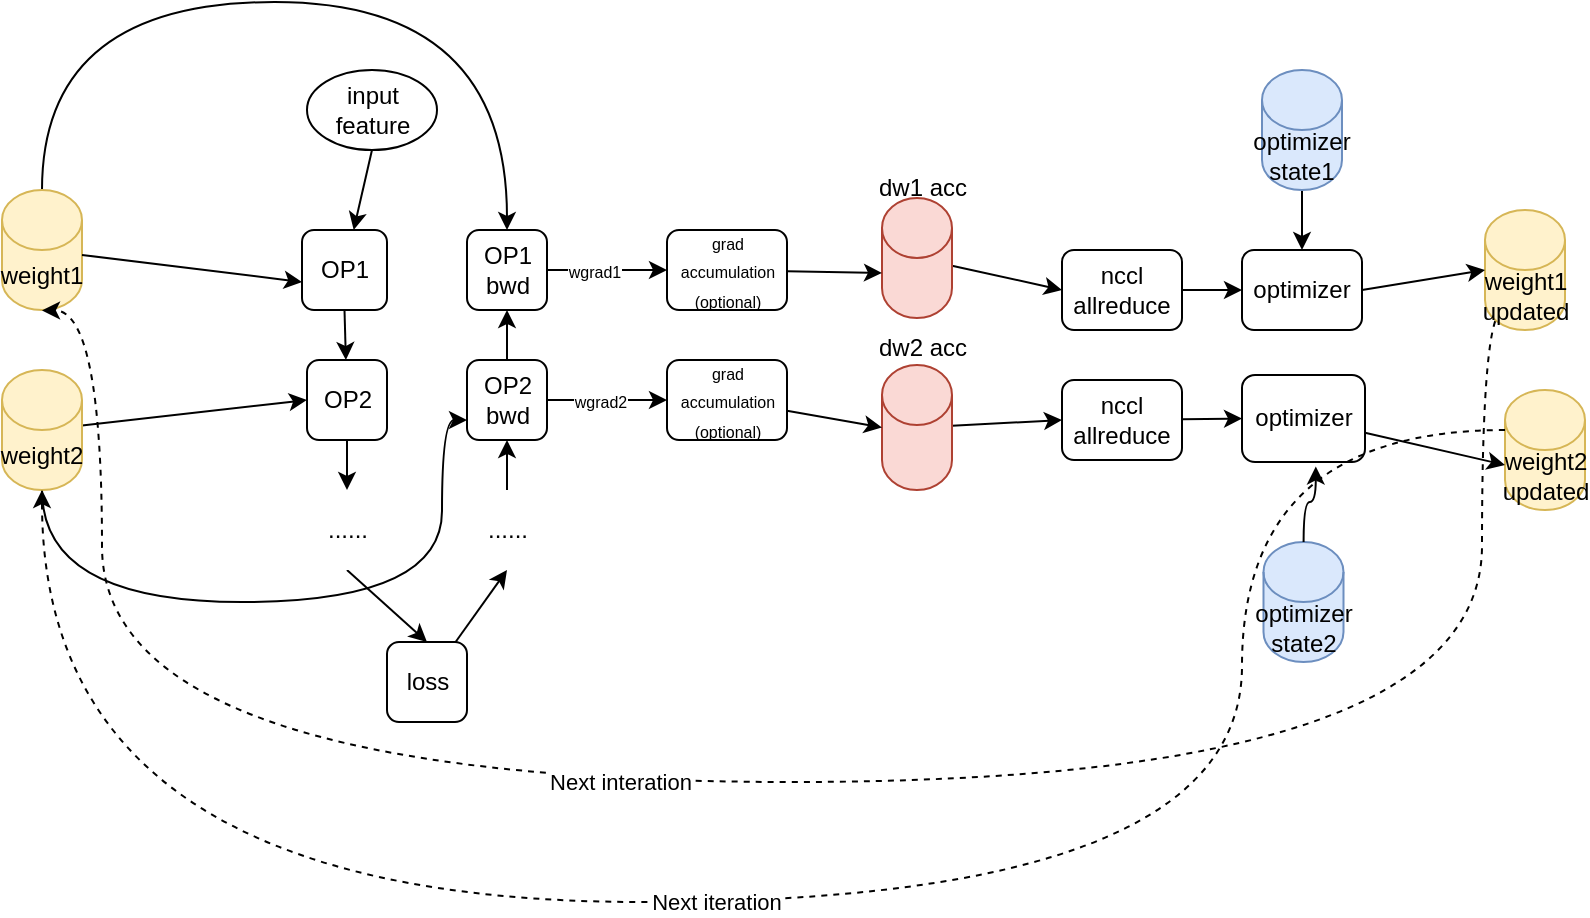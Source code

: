 <mxfile version="28.0.6">
  <diagram name="第 1 页" id="OoaUT_aOYlyeEdyREh90">
    <mxGraphModel dx="1653" dy="857" grid="1" gridSize="10" guides="1" tooltips="1" connect="1" arrows="1" fold="1" page="1" pageScale="1" pageWidth="1169" pageHeight="827" math="0" shadow="0">
      <root>
        <mxCell id="0" />
        <mxCell id="1" parent="0" />
        <mxCell id="4tHnzic4T1DWHJhX2jMt-5" style="rounded=0;orthogonalLoop=1;jettySize=auto;html=1;exitX=0.5;exitY=1;exitDx=0;exitDy=0;" parent="1" source="4tHnzic4T1DWHJhX2jMt-2" target="4tHnzic4T1DWHJhX2jMt-4" edge="1">
          <mxGeometry relative="1" as="geometry" />
        </mxCell>
        <mxCell id="4tHnzic4T1DWHJhX2jMt-2" value="OP1" style="rounded=1;whiteSpace=wrap;html=1;" parent="1" vertex="1">
          <mxGeometry x="300" y="154" width="42.5" height="40" as="geometry" />
        </mxCell>
        <mxCell id="4tHnzic4T1DWHJhX2jMt-9" style="edgeStyle=orthogonalEdgeStyle;rounded=0;orthogonalLoop=1;jettySize=auto;html=1;exitX=0.5;exitY=1;exitDx=0;exitDy=0;entryX=0.5;entryY=0;entryDx=0;entryDy=0;" parent="1" source="4tHnzic4T1DWHJhX2jMt-4" target="4tHnzic4T1DWHJhX2jMt-8" edge="1">
          <mxGeometry relative="1" as="geometry" />
        </mxCell>
        <mxCell id="4tHnzic4T1DWHJhX2jMt-4" value="OP2" style="rounded=1;whiteSpace=wrap;html=1;" parent="1" vertex="1">
          <mxGeometry x="302.5" y="219" width="40" height="40" as="geometry" />
        </mxCell>
        <mxCell id="4tHnzic4T1DWHJhX2jMt-7" style="rounded=0;orthogonalLoop=1;jettySize=auto;html=1;exitX=0.5;exitY=1;exitDx=0;exitDy=0;" parent="1" source="4tHnzic4T1DWHJhX2jMt-6" target="4tHnzic4T1DWHJhX2jMt-2" edge="1">
          <mxGeometry relative="1" as="geometry" />
        </mxCell>
        <mxCell id="4tHnzic4T1DWHJhX2jMt-6" value="input feature" style="ellipse;whiteSpace=wrap;html=1;" parent="1" vertex="1">
          <mxGeometry x="302.5" y="74" width="65" height="40" as="geometry" />
        </mxCell>
        <mxCell id="4tHnzic4T1DWHJhX2jMt-11" style="rounded=0;orthogonalLoop=1;jettySize=auto;html=1;exitX=0.5;exitY=1;exitDx=0;exitDy=0;entryX=0.5;entryY=0;entryDx=0;entryDy=0;" parent="1" source="4tHnzic4T1DWHJhX2jMt-8" target="4tHnzic4T1DWHJhX2jMt-10" edge="1">
          <mxGeometry relative="1" as="geometry" />
        </mxCell>
        <mxCell id="4tHnzic4T1DWHJhX2jMt-8" value="......" style="rounded=1;whiteSpace=wrap;html=1;strokeColor=none;" parent="1" vertex="1">
          <mxGeometry x="302.5" y="284" width="40" height="40" as="geometry" />
        </mxCell>
        <mxCell id="4tHnzic4T1DWHJhX2jMt-16" style="rounded=0;orthogonalLoop=1;jettySize=auto;html=1;entryX=0.5;entryY=1;entryDx=0;entryDy=0;" parent="1" source="4tHnzic4T1DWHJhX2jMt-10" target="4tHnzic4T1DWHJhX2jMt-15" edge="1">
          <mxGeometry relative="1" as="geometry" />
        </mxCell>
        <mxCell id="4tHnzic4T1DWHJhX2jMt-10" value="loss" style="rounded=1;whiteSpace=wrap;html=1;" parent="1" vertex="1">
          <mxGeometry x="342.5" y="360" width="40" height="40" as="geometry" />
        </mxCell>
        <mxCell id="4tHnzic4T1DWHJhX2jMt-28" style="edgeStyle=none;rounded=0;orthogonalLoop=1;jettySize=auto;html=1;entryX=0;entryY=0.5;entryDx=0;entryDy=0;" parent="1" source="4tHnzic4T1DWHJhX2jMt-12" target="4tHnzic4T1DWHJhX2jMt-27" edge="1">
          <mxGeometry relative="1" as="geometry" />
        </mxCell>
        <mxCell id="4tHnzic4T1DWHJhX2jMt-29" value="&lt;font style=&quot;font-size: 8px;&quot;&gt;wgrad2&lt;/font&gt;" style="edgeLabel;html=1;align=center;verticalAlign=middle;resizable=0;points=[];" parent="4tHnzic4T1DWHJhX2jMt-28" vertex="1" connectable="0">
          <mxGeometry x="-0.125" relative="1" as="geometry">
            <mxPoint as="offset" />
          </mxGeometry>
        </mxCell>
        <mxCell id="4tHnzic4T1DWHJhX2jMt-12" value="&lt;div&gt;OP2&lt;/div&gt;&lt;div&gt;bwd&lt;/div&gt;" style="rounded=1;whiteSpace=wrap;html=1;" parent="1" vertex="1">
          <mxGeometry x="382.5" y="219" width="40" height="40" as="geometry" />
        </mxCell>
        <mxCell id="4tHnzic4T1DWHJhX2jMt-25" style="edgeStyle=none;rounded=0;orthogonalLoop=1;jettySize=auto;html=1;entryX=0;entryY=0.5;entryDx=0;entryDy=0;" parent="1" source="4tHnzic4T1DWHJhX2jMt-13" target="4tHnzic4T1DWHJhX2jMt-24" edge="1">
          <mxGeometry relative="1" as="geometry" />
        </mxCell>
        <mxCell id="4tHnzic4T1DWHJhX2jMt-26" value="&lt;div&gt;&lt;font style=&quot;font-size: 8px;&quot;&gt;wgrad1&lt;/font&gt;&lt;/div&gt;" style="edgeLabel;html=1;align=center;verticalAlign=middle;resizable=0;points=[];" parent="4tHnzic4T1DWHJhX2jMt-25" vertex="1" connectable="0">
          <mxGeometry x="0.112" y="-1" relative="1" as="geometry">
            <mxPoint x="-10" y="-1" as="offset" />
          </mxGeometry>
        </mxCell>
        <mxCell id="4tHnzic4T1DWHJhX2jMt-13" value="&lt;div&gt;OP1&lt;/div&gt;&lt;div&gt;bwd&lt;/div&gt;" style="rounded=1;whiteSpace=wrap;html=1;" parent="1" vertex="1">
          <mxGeometry x="382.5" y="154" width="40" height="40" as="geometry" />
        </mxCell>
        <mxCell id="4tHnzic4T1DWHJhX2jMt-20" style="edgeStyle=orthogonalEdgeStyle;rounded=0;orthogonalLoop=1;jettySize=auto;html=1;entryX=0.5;entryY=1;entryDx=0;entryDy=0;" parent="1" source="4tHnzic4T1DWHJhX2jMt-15" target="4tHnzic4T1DWHJhX2jMt-12" edge="1">
          <mxGeometry relative="1" as="geometry" />
        </mxCell>
        <mxCell id="4tHnzic4T1DWHJhX2jMt-15" value="......" style="rounded=1;whiteSpace=wrap;html=1;strokeColor=none;" parent="1" vertex="1">
          <mxGeometry x="382.5" y="284" width="40" height="40" as="geometry" />
        </mxCell>
        <mxCell id="4tHnzic4T1DWHJhX2jMt-18" style="rounded=0;orthogonalLoop=1;jettySize=auto;html=1;entryX=0.5;entryY=1;entryDx=0;entryDy=0;" parent="1" source="4tHnzic4T1DWHJhX2jMt-13" target="4tHnzic4T1DWHJhX2jMt-13" edge="1">
          <mxGeometry relative="1" as="geometry" />
        </mxCell>
        <mxCell id="4tHnzic4T1DWHJhX2jMt-23" style="rounded=0;orthogonalLoop=1;jettySize=auto;html=1;entryX=0.5;entryY=1;entryDx=0;entryDy=0;exitX=0.5;exitY=0;exitDx=0;exitDy=0;" parent="1" source="4tHnzic4T1DWHJhX2jMt-12" target="4tHnzic4T1DWHJhX2jMt-13" edge="1">
          <mxGeometry relative="1" as="geometry">
            <mxPoint x="419.748" y="219" as="sourcePoint" />
            <mxPoint x="415.26" y="182.24" as="targetPoint" />
          </mxGeometry>
        </mxCell>
        <mxCell id="4tHnzic4T1DWHJhX2jMt-24" value="&lt;div&gt;&lt;font style=&quot;font-size: 8px;&quot;&gt;grad accumulation&lt;br&gt;&lt;/font&gt;&lt;/div&gt;&lt;div&gt;&lt;font style=&quot;font-size: 8px;&quot;&gt;(optional)&lt;/font&gt;&lt;/div&gt;" style="rounded=1;whiteSpace=wrap;html=1;" parent="1" vertex="1">
          <mxGeometry x="482.5" y="154" width="60" height="40" as="geometry" />
        </mxCell>
        <mxCell id="4tHnzic4T1DWHJhX2jMt-27" value="&lt;div&gt;&lt;font style=&quot;font-size: 8px;&quot;&gt;grad accumulation&lt;br&gt;&lt;/font&gt;&lt;/div&gt;&lt;div&gt;&lt;font style=&quot;font-size: 8px;&quot;&gt;(optional)&lt;/font&gt;&lt;/div&gt;" style="rounded=1;whiteSpace=wrap;html=1;" parent="1" vertex="1">
          <mxGeometry x="482.5" y="219" width="60" height="40" as="geometry" />
        </mxCell>
        <mxCell id="4tHnzic4T1DWHJhX2jMt-36" style="edgeStyle=none;rounded=0;orthogonalLoop=1;jettySize=auto;html=1;entryX=0;entryY=0.5;entryDx=0;entryDy=0;" parent="1" source="4tHnzic4T1DWHJhX2jMt-30" target="4tHnzic4T1DWHJhX2jMt-34" edge="1">
          <mxGeometry relative="1" as="geometry" />
        </mxCell>
        <mxCell id="4tHnzic4T1DWHJhX2jMt-30" value="nccl allreduce" style="rounded=1;whiteSpace=wrap;html=1;" parent="1" vertex="1">
          <mxGeometry x="680" y="164" width="60" height="40" as="geometry" />
        </mxCell>
        <mxCell id="4tHnzic4T1DWHJhX2jMt-37" style="edgeStyle=none;rounded=0;orthogonalLoop=1;jettySize=auto;html=1;entryX=0;entryY=0.5;entryDx=0;entryDy=0;" parent="1" source="4tHnzic4T1DWHJhX2jMt-31" target="4tHnzic4T1DWHJhX2jMt-35" edge="1">
          <mxGeometry relative="1" as="geometry" />
        </mxCell>
        <mxCell id="4tHnzic4T1DWHJhX2jMt-31" value="nccl allreduce" style="rounded=1;whiteSpace=wrap;html=1;" parent="1" vertex="1">
          <mxGeometry x="680" y="229" width="60" height="40" as="geometry" />
        </mxCell>
        <mxCell id="4tHnzic4T1DWHJhX2jMt-34" value="optimizer" style="rounded=1;whiteSpace=wrap;html=1;" parent="1" vertex="1">
          <mxGeometry x="770" y="164" width="60" height="40" as="geometry" />
        </mxCell>
        <mxCell id="4tHnzic4T1DWHJhX2jMt-35" value="optimizer" style="rounded=1;whiteSpace=wrap;html=1;" parent="1" vertex="1">
          <mxGeometry x="770" y="226.5" width="61.5" height="43.5" as="geometry" />
        </mxCell>
        <mxCell id="mc5yU3JL7N7oaN19l31V-9" style="edgeStyle=orthogonalEdgeStyle;rounded=0;orthogonalLoop=1;jettySize=auto;html=1;entryX=0.5;entryY=0;entryDx=0;entryDy=0;curved=1;" edge="1" parent="1" source="4tHnzic4T1DWHJhX2jMt-41" target="4tHnzic4T1DWHJhX2jMt-13">
          <mxGeometry relative="1" as="geometry">
            <Array as="points">
              <mxPoint x="170" y="40" />
              <mxPoint x="403" y="40" />
            </Array>
          </mxGeometry>
        </mxCell>
        <mxCell id="4tHnzic4T1DWHJhX2jMt-41" value="weight1" style="shape=cylinder3;whiteSpace=wrap;html=1;boundedLbl=1;backgroundOutline=1;size=15;fillColor=#fff2cc;strokeColor=#d6b656;" parent="1" vertex="1">
          <mxGeometry x="150" y="134" width="40" height="60" as="geometry" />
        </mxCell>
        <mxCell id="4tHnzic4T1DWHJhX2jMt-46" style="edgeStyle=none;rounded=0;orthogonalLoop=1;jettySize=auto;html=1;entryX=0;entryY=0.5;entryDx=0;entryDy=0;" parent="1" source="4tHnzic4T1DWHJhX2jMt-44" target="4tHnzic4T1DWHJhX2jMt-4" edge="1">
          <mxGeometry relative="1" as="geometry" />
        </mxCell>
        <mxCell id="mc5yU3JL7N7oaN19l31V-10" style="edgeStyle=orthogonalEdgeStyle;rounded=0;orthogonalLoop=1;jettySize=auto;html=1;entryX=0;entryY=0.75;entryDx=0;entryDy=0;curved=1;" edge="1" parent="1" source="4tHnzic4T1DWHJhX2jMt-44" target="4tHnzic4T1DWHJhX2jMt-12">
          <mxGeometry relative="1" as="geometry">
            <Array as="points">
              <mxPoint x="170" y="340" />
              <mxPoint x="370" y="340" />
              <mxPoint x="370" y="249" />
            </Array>
          </mxGeometry>
        </mxCell>
        <mxCell id="4tHnzic4T1DWHJhX2jMt-44" value="weight2" style="shape=cylinder3;whiteSpace=wrap;html=1;boundedLbl=1;backgroundOutline=1;size=15;fillColor=#fff2cc;strokeColor=#d6b656;" parent="1" vertex="1">
          <mxGeometry x="150" y="224" width="40" height="60" as="geometry" />
        </mxCell>
        <mxCell id="4tHnzic4T1DWHJhX2jMt-45" style="edgeStyle=none;rounded=0;orthogonalLoop=1;jettySize=auto;html=1;" parent="1" source="4tHnzic4T1DWHJhX2jMt-41" edge="1">
          <mxGeometry relative="1" as="geometry">
            <mxPoint x="300" y="180" as="targetPoint" />
          </mxGeometry>
        </mxCell>
        <mxCell id="4tHnzic4T1DWHJhX2jMt-54" style="edgeStyle=orthogonalEdgeStyle;curved=1;rounded=0;orthogonalLoop=1;jettySize=auto;html=1;exitX=0.5;exitY=1;exitDx=0;exitDy=0;exitPerimeter=0;dashed=1;" parent="1" source="4tHnzic4T1DWHJhX2jMt-47" edge="1">
          <mxGeometry relative="1" as="geometry">
            <mxPoint x="170" y="194.2" as="targetPoint" />
            <Array as="points">
              <mxPoint x="890" y="194" />
              <mxPoint x="890" y="430" />
              <mxPoint x="200" y="430" />
              <mxPoint x="200" y="194" />
            </Array>
          </mxGeometry>
        </mxCell>
        <mxCell id="4tHnzic4T1DWHJhX2jMt-55" value="&lt;div&gt;Next interation&lt;/div&gt;" style="edgeLabel;html=1;align=center;verticalAlign=middle;resizable=0;points=[];" parent="4tHnzic4T1DWHJhX2jMt-54" vertex="1" connectable="0">
          <mxGeometry x="0.142" relative="1" as="geometry">
            <mxPoint as="offset" />
          </mxGeometry>
        </mxCell>
        <mxCell id="4tHnzic4T1DWHJhX2jMt-47" value="&lt;div&gt;weight1&lt;/div&gt;&lt;div&gt;updated&lt;/div&gt;" style="shape=cylinder3;whiteSpace=wrap;html=1;boundedLbl=1;backgroundOutline=1;size=15;fillColor=#fff2cc;strokeColor=#d6b656;" parent="1" vertex="1">
          <mxGeometry x="891.5" y="144" width="40" height="60" as="geometry" />
        </mxCell>
        <mxCell id="4tHnzic4T1DWHJhX2jMt-48" style="edgeStyle=none;rounded=0;orthogonalLoop=1;jettySize=auto;html=1;exitX=1;exitY=0.5;exitDx=0;exitDy=0;entryX=0;entryY=0.5;entryDx=0;entryDy=0;entryPerimeter=0;" parent="1" source="4tHnzic4T1DWHJhX2jMt-34" target="4tHnzic4T1DWHJhX2jMt-47" edge="1">
          <mxGeometry relative="1" as="geometry" />
        </mxCell>
        <mxCell id="4tHnzic4T1DWHJhX2jMt-49" value="&lt;div&gt;weight2&lt;/div&gt;&lt;div&gt;updated&lt;/div&gt;" style="shape=cylinder3;whiteSpace=wrap;html=1;boundedLbl=1;backgroundOutline=1;size=15;fillColor=#fff2cc;strokeColor=#d6b656;" parent="1" vertex="1">
          <mxGeometry x="901.5" y="234" width="40" height="60" as="geometry" />
        </mxCell>
        <mxCell id="4tHnzic4T1DWHJhX2jMt-50" style="edgeStyle=none;rounded=0;orthogonalLoop=1;jettySize=auto;html=1;entryX=0;entryY=0;entryDx=0;entryDy=37.5;entryPerimeter=0;" parent="1" source="4tHnzic4T1DWHJhX2jMt-35" target="4tHnzic4T1DWHJhX2jMt-49" edge="1">
          <mxGeometry relative="1" as="geometry" />
        </mxCell>
        <mxCell id="4tHnzic4T1DWHJhX2jMt-52" style="edgeStyle=orthogonalEdgeStyle;curved=1;rounded=0;orthogonalLoop=1;jettySize=auto;html=1;entryX=0.5;entryY=1;entryDx=0;entryDy=0;entryPerimeter=0;dashed=1;" parent="1" source="4tHnzic4T1DWHJhX2jMt-49" target="4tHnzic4T1DWHJhX2jMt-44" edge="1">
          <mxGeometry relative="1" as="geometry">
            <Array as="points">
              <mxPoint x="770" y="254" />
              <mxPoint x="770" y="490" />
              <mxPoint x="170" y="490" />
            </Array>
          </mxGeometry>
        </mxCell>
        <mxCell id="4tHnzic4T1DWHJhX2jMt-53" value="Next iteration" style="edgeLabel;html=1;align=center;verticalAlign=middle;resizable=0;points=[];" parent="4tHnzic4T1DWHJhX2jMt-52" vertex="1" connectable="0">
          <mxGeometry x="0.075" relative="1" as="geometry">
            <mxPoint as="offset" />
          </mxGeometry>
        </mxCell>
        <mxCell id="4tHnzic4T1DWHJhX2jMt-57" style="edgeStyle=orthogonalEdgeStyle;curved=1;rounded=0;orthogonalLoop=1;jettySize=auto;html=1;entryX=0.5;entryY=0;entryDx=0;entryDy=0;" parent="1" source="4tHnzic4T1DWHJhX2jMt-56" target="4tHnzic4T1DWHJhX2jMt-34" edge="1">
          <mxGeometry relative="1" as="geometry" />
        </mxCell>
        <mxCell id="4tHnzic4T1DWHJhX2jMt-56" value="optimizer state1" style="shape=cylinder3;whiteSpace=wrap;html=1;boundedLbl=1;backgroundOutline=1;size=15;fillColor=#dae8fc;strokeColor=#6c8ebf;" parent="1" vertex="1">
          <mxGeometry x="780" y="74" width="40" height="60" as="geometry" />
        </mxCell>
        <mxCell id="4tHnzic4T1DWHJhX2jMt-58" value="optimizer state2" style="shape=cylinder3;whiteSpace=wrap;html=1;boundedLbl=1;backgroundOutline=1;size=15;fillColor=#dae8fc;strokeColor=#6c8ebf;" parent="1" vertex="1">
          <mxGeometry x="780.75" y="310" width="40" height="60" as="geometry" />
        </mxCell>
        <mxCell id="4tHnzic4T1DWHJhX2jMt-59" style="edgeStyle=orthogonalEdgeStyle;curved=1;rounded=0;orthogonalLoop=1;jettySize=auto;html=1;entryX=0.6;entryY=1.051;entryDx=0;entryDy=0;entryPerimeter=0;" parent="1" source="4tHnzic4T1DWHJhX2jMt-58" target="4tHnzic4T1DWHJhX2jMt-35" edge="1">
          <mxGeometry relative="1" as="geometry" />
        </mxCell>
        <mxCell id="mc5yU3JL7N7oaN19l31V-6" style="edgeStyle=none;rounded=0;orthogonalLoop=1;jettySize=auto;html=1;entryX=0;entryY=0.5;entryDx=0;entryDy=0;" edge="1" parent="1" source="mc5yU3JL7N7oaN19l31V-1" target="4tHnzic4T1DWHJhX2jMt-30">
          <mxGeometry relative="1" as="geometry" />
        </mxCell>
        <mxCell id="mc5yU3JL7N7oaN19l31V-1" value="" style="shape=cylinder3;whiteSpace=wrap;html=1;boundedLbl=1;backgroundOutline=1;size=15;fillColor=#fad9d5;strokeColor=#ae4132;" vertex="1" parent="1">
          <mxGeometry x="590" y="138" width="35" height="60" as="geometry" />
        </mxCell>
        <mxCell id="mc5yU3JL7N7oaN19l31V-2" value="dw1 acc" style="text;html=1;align=center;verticalAlign=middle;resizable=0;points=[];autosize=1;strokeColor=none;fillColor=none;" vertex="1" parent="1">
          <mxGeometry x="575" y="118" width="70" height="30" as="geometry" />
        </mxCell>
        <mxCell id="mc5yU3JL7N7oaN19l31V-8" style="edgeStyle=none;rounded=0;orthogonalLoop=1;jettySize=auto;html=1;entryX=0;entryY=0.5;entryDx=0;entryDy=0;" edge="1" parent="1" source="mc5yU3JL7N7oaN19l31V-3" target="4tHnzic4T1DWHJhX2jMt-31">
          <mxGeometry relative="1" as="geometry" />
        </mxCell>
        <mxCell id="mc5yU3JL7N7oaN19l31V-3" value="" style="shape=cylinder3;whiteSpace=wrap;html=1;boundedLbl=1;backgroundOutline=1;size=15;fillColor=#fad9d5;strokeColor=#ae4132;" vertex="1" parent="1">
          <mxGeometry x="590" y="221.5" width="35" height="62.5" as="geometry" />
        </mxCell>
        <mxCell id="mc5yU3JL7N7oaN19l31V-4" value="dw2 acc" style="text;html=1;align=center;verticalAlign=middle;resizable=0;points=[];autosize=1;strokeColor=none;fillColor=none;" vertex="1" parent="1">
          <mxGeometry x="575" y="198" width="70" height="30" as="geometry" />
        </mxCell>
        <mxCell id="mc5yU3JL7N7oaN19l31V-5" style="rounded=0;orthogonalLoop=1;jettySize=auto;html=1;entryX=0;entryY=0;entryDx=0;entryDy=37.5;entryPerimeter=0;" edge="1" parent="1" source="4tHnzic4T1DWHJhX2jMt-24" target="mc5yU3JL7N7oaN19l31V-1">
          <mxGeometry relative="1" as="geometry" />
        </mxCell>
        <mxCell id="mc5yU3JL7N7oaN19l31V-7" style="edgeStyle=none;rounded=0;orthogonalLoop=1;jettySize=auto;html=1;entryX=0;entryY=0.5;entryDx=0;entryDy=0;entryPerimeter=0;" edge="1" parent="1" source="4tHnzic4T1DWHJhX2jMt-27" target="mc5yU3JL7N7oaN19l31V-3">
          <mxGeometry relative="1" as="geometry" />
        </mxCell>
      </root>
    </mxGraphModel>
  </diagram>
</mxfile>
